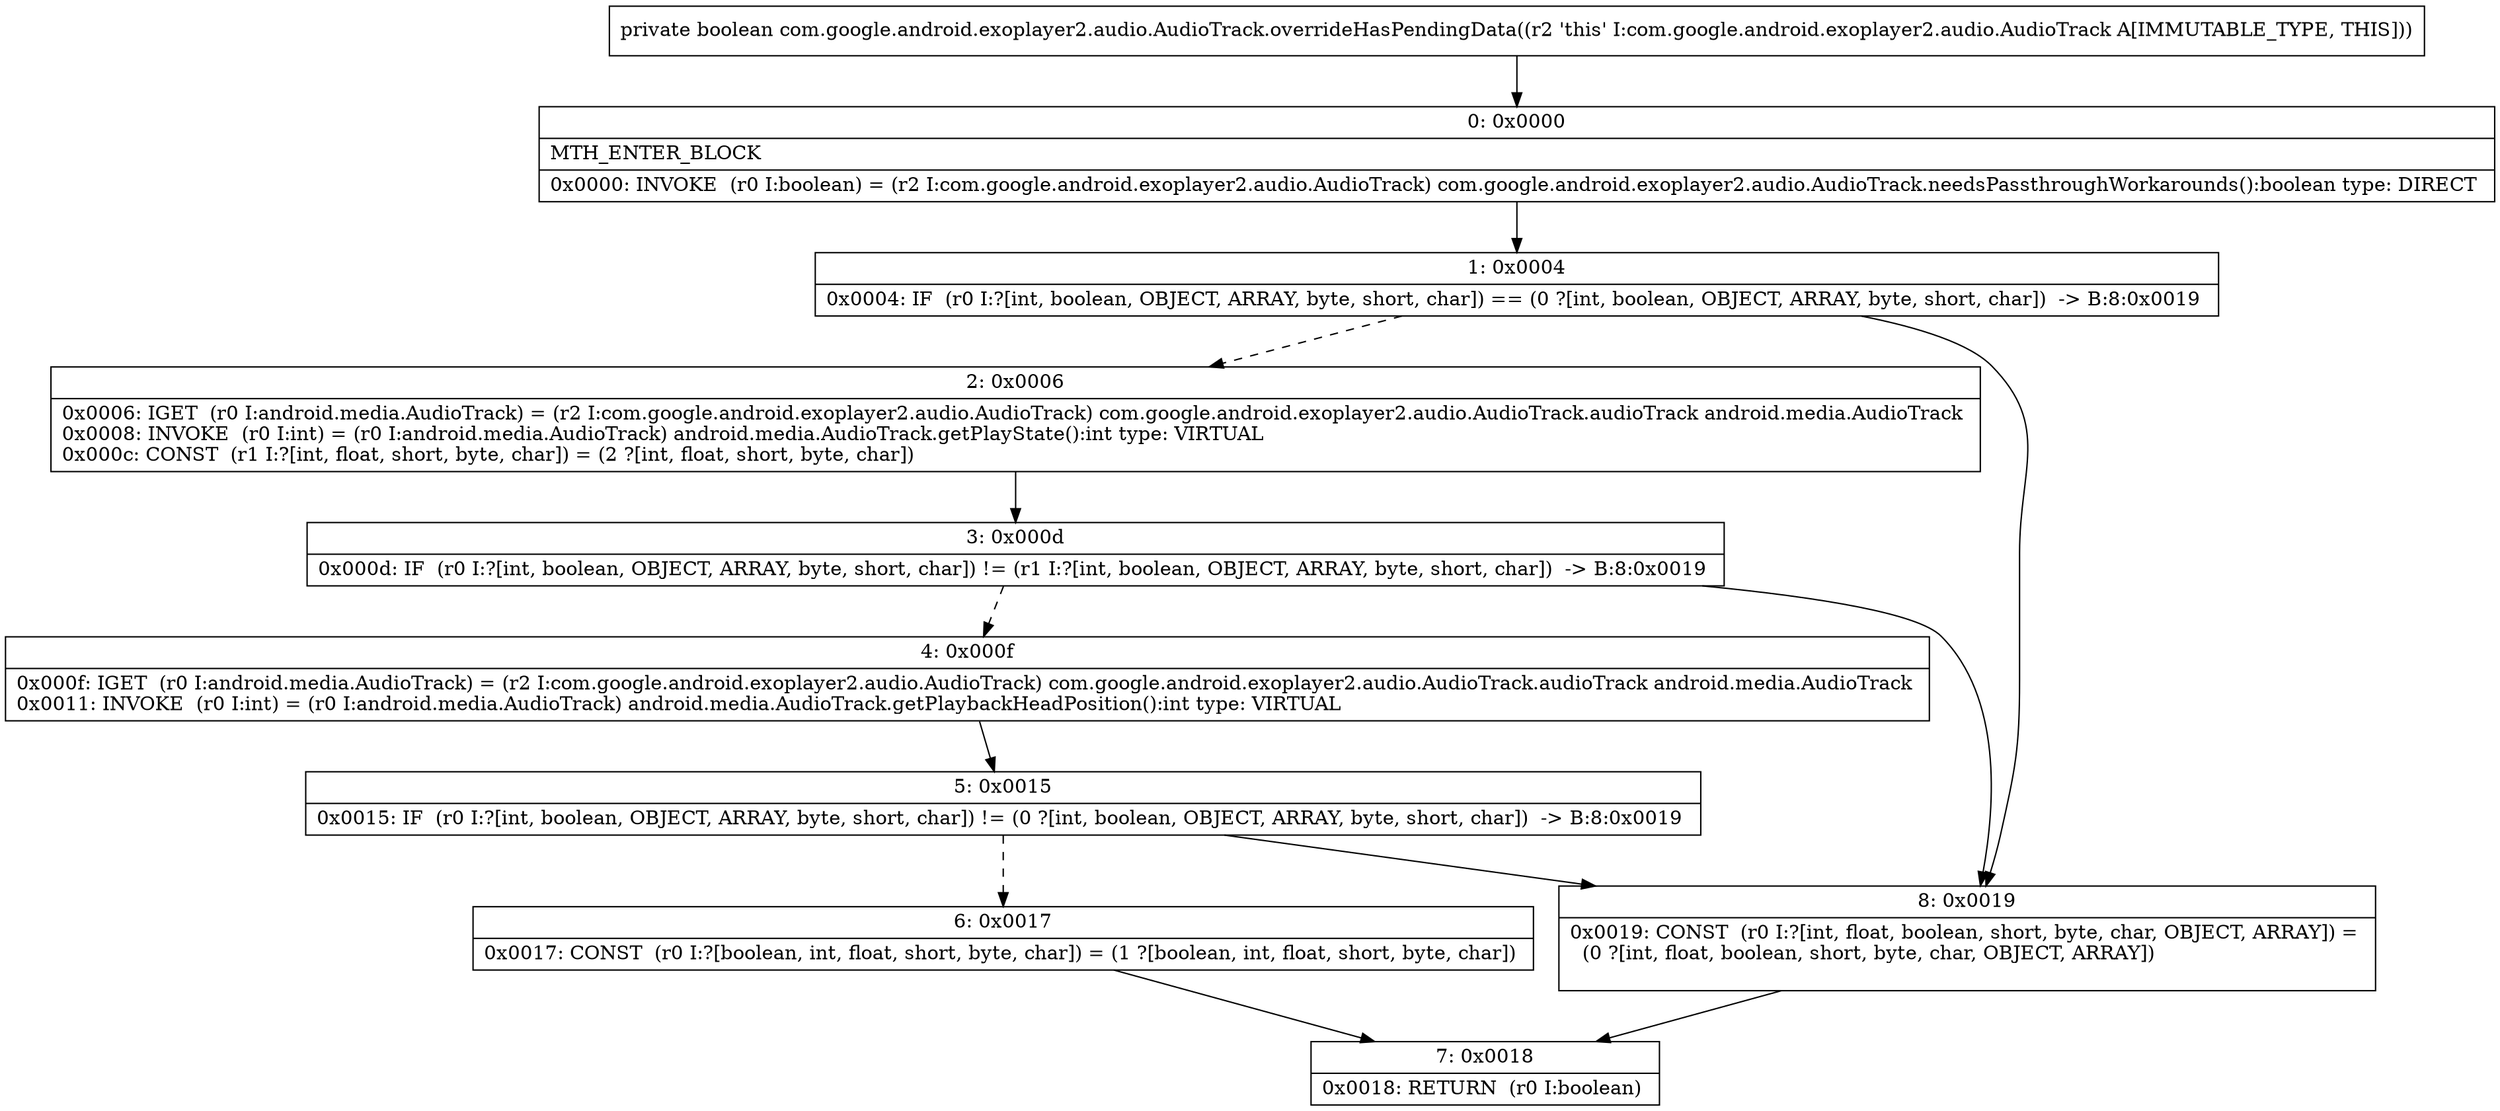 digraph "CFG forcom.google.android.exoplayer2.audio.AudioTrack.overrideHasPendingData()Z" {
Node_0 [shape=record,label="{0\:\ 0x0000|MTH_ENTER_BLOCK\l|0x0000: INVOKE  (r0 I:boolean) = (r2 I:com.google.android.exoplayer2.audio.AudioTrack) com.google.android.exoplayer2.audio.AudioTrack.needsPassthroughWorkarounds():boolean type: DIRECT \l}"];
Node_1 [shape=record,label="{1\:\ 0x0004|0x0004: IF  (r0 I:?[int, boolean, OBJECT, ARRAY, byte, short, char]) == (0 ?[int, boolean, OBJECT, ARRAY, byte, short, char])  \-\> B:8:0x0019 \l}"];
Node_2 [shape=record,label="{2\:\ 0x0006|0x0006: IGET  (r0 I:android.media.AudioTrack) = (r2 I:com.google.android.exoplayer2.audio.AudioTrack) com.google.android.exoplayer2.audio.AudioTrack.audioTrack android.media.AudioTrack \l0x0008: INVOKE  (r0 I:int) = (r0 I:android.media.AudioTrack) android.media.AudioTrack.getPlayState():int type: VIRTUAL \l0x000c: CONST  (r1 I:?[int, float, short, byte, char]) = (2 ?[int, float, short, byte, char]) \l}"];
Node_3 [shape=record,label="{3\:\ 0x000d|0x000d: IF  (r0 I:?[int, boolean, OBJECT, ARRAY, byte, short, char]) != (r1 I:?[int, boolean, OBJECT, ARRAY, byte, short, char])  \-\> B:8:0x0019 \l}"];
Node_4 [shape=record,label="{4\:\ 0x000f|0x000f: IGET  (r0 I:android.media.AudioTrack) = (r2 I:com.google.android.exoplayer2.audio.AudioTrack) com.google.android.exoplayer2.audio.AudioTrack.audioTrack android.media.AudioTrack \l0x0011: INVOKE  (r0 I:int) = (r0 I:android.media.AudioTrack) android.media.AudioTrack.getPlaybackHeadPosition():int type: VIRTUAL \l}"];
Node_5 [shape=record,label="{5\:\ 0x0015|0x0015: IF  (r0 I:?[int, boolean, OBJECT, ARRAY, byte, short, char]) != (0 ?[int, boolean, OBJECT, ARRAY, byte, short, char])  \-\> B:8:0x0019 \l}"];
Node_6 [shape=record,label="{6\:\ 0x0017|0x0017: CONST  (r0 I:?[boolean, int, float, short, byte, char]) = (1 ?[boolean, int, float, short, byte, char]) \l}"];
Node_7 [shape=record,label="{7\:\ 0x0018|0x0018: RETURN  (r0 I:boolean) \l}"];
Node_8 [shape=record,label="{8\:\ 0x0019|0x0019: CONST  (r0 I:?[int, float, boolean, short, byte, char, OBJECT, ARRAY]) = \l  (0 ?[int, float, boolean, short, byte, char, OBJECT, ARRAY])\l \l}"];
MethodNode[shape=record,label="{private boolean com.google.android.exoplayer2.audio.AudioTrack.overrideHasPendingData((r2 'this' I:com.google.android.exoplayer2.audio.AudioTrack A[IMMUTABLE_TYPE, THIS])) }"];
MethodNode -> Node_0;
Node_0 -> Node_1;
Node_1 -> Node_2[style=dashed];
Node_1 -> Node_8;
Node_2 -> Node_3;
Node_3 -> Node_4[style=dashed];
Node_3 -> Node_8;
Node_4 -> Node_5;
Node_5 -> Node_6[style=dashed];
Node_5 -> Node_8;
Node_6 -> Node_7;
Node_8 -> Node_7;
}

